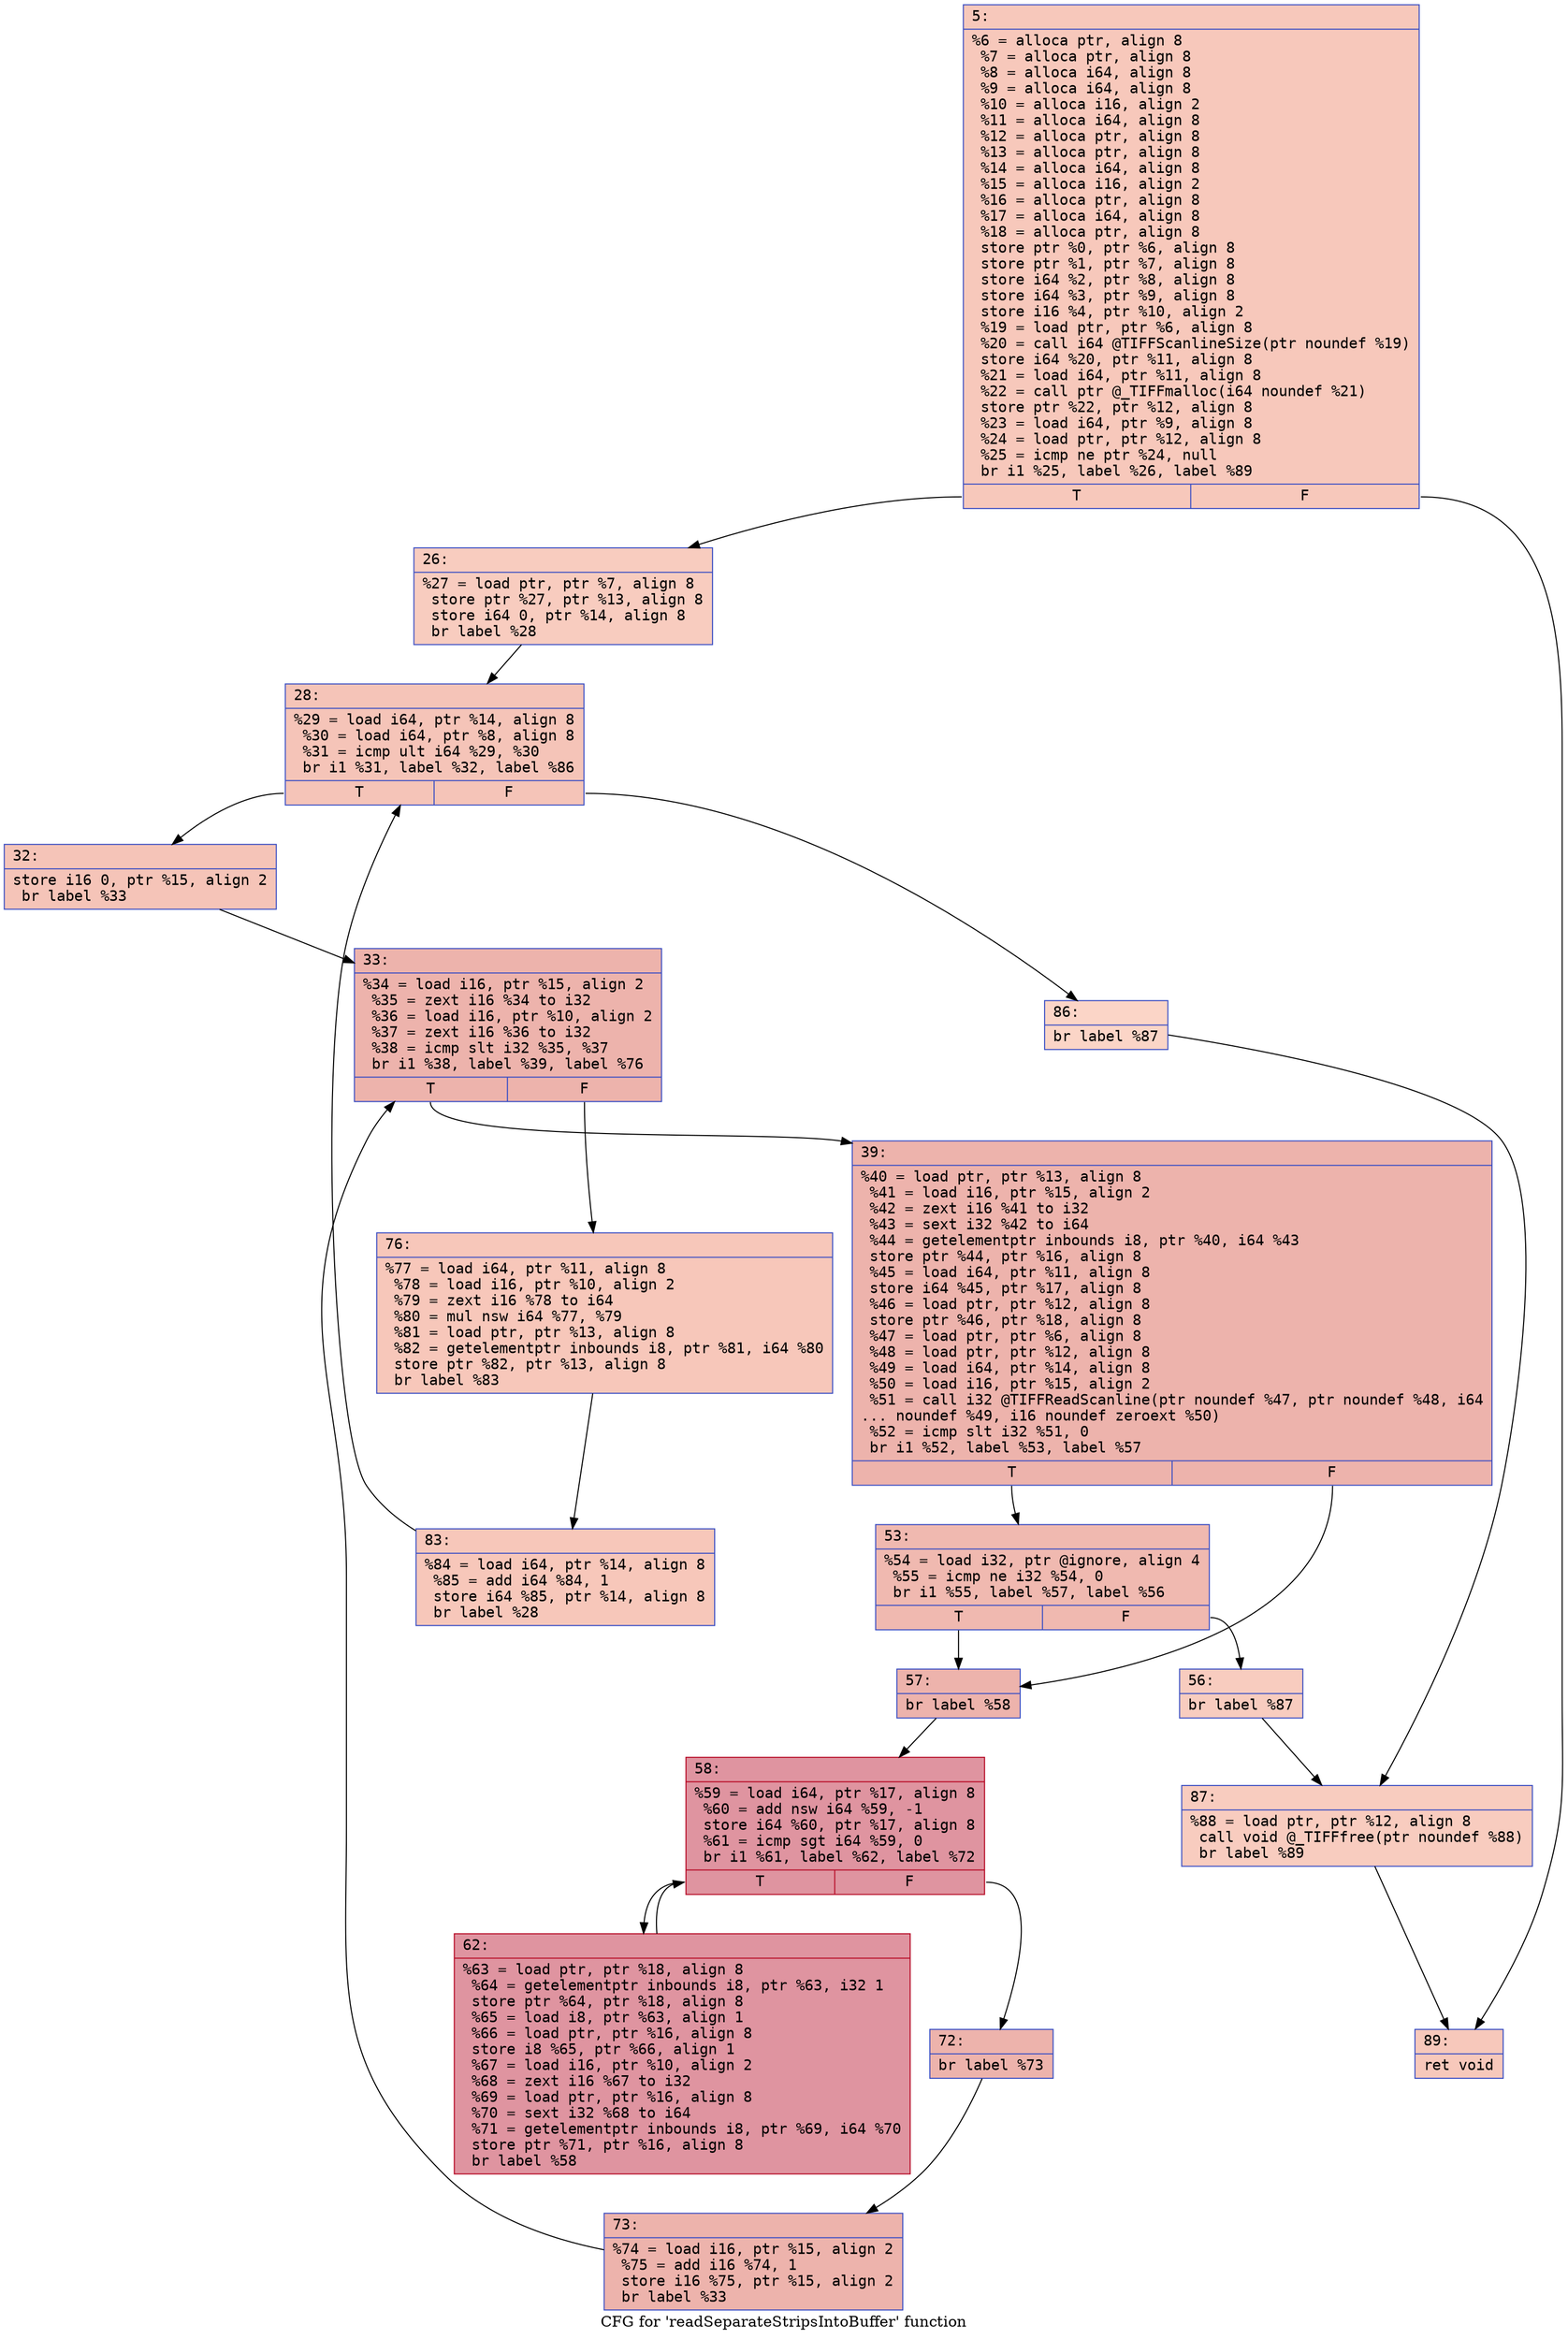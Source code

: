 digraph "CFG for 'readSeparateStripsIntoBuffer' function" {
	label="CFG for 'readSeparateStripsIntoBuffer' function";

	Node0x600001c4b930 [shape=record,color="#3d50c3ff", style=filled, fillcolor="#ed836670" fontname="Courier",label="{5:\l|  %6 = alloca ptr, align 8\l  %7 = alloca ptr, align 8\l  %8 = alloca i64, align 8\l  %9 = alloca i64, align 8\l  %10 = alloca i16, align 2\l  %11 = alloca i64, align 8\l  %12 = alloca ptr, align 8\l  %13 = alloca ptr, align 8\l  %14 = alloca i64, align 8\l  %15 = alloca i16, align 2\l  %16 = alloca ptr, align 8\l  %17 = alloca i64, align 8\l  %18 = alloca ptr, align 8\l  store ptr %0, ptr %6, align 8\l  store ptr %1, ptr %7, align 8\l  store i64 %2, ptr %8, align 8\l  store i64 %3, ptr %9, align 8\l  store i16 %4, ptr %10, align 2\l  %19 = load ptr, ptr %6, align 8\l  %20 = call i64 @TIFFScanlineSize(ptr noundef %19)\l  store i64 %20, ptr %11, align 8\l  %21 = load i64, ptr %11, align 8\l  %22 = call ptr @_TIFFmalloc(i64 noundef %21)\l  store ptr %22, ptr %12, align 8\l  %23 = load i64, ptr %9, align 8\l  %24 = load ptr, ptr %12, align 8\l  %25 = icmp ne ptr %24, null\l  br i1 %25, label %26, label %89\l|{<s0>T|<s1>F}}"];
	Node0x600001c4b930:s0 -> Node0x600001c4bcf0[tooltip="5 -> 26\nProbability 62.50%" ];
	Node0x600001c4b930:s1 -> Node0x600001c4c230[tooltip="5 -> 89\nProbability 37.50%" ];
	Node0x600001c4bcf0 [shape=record,color="#3d50c3ff", style=filled, fillcolor="#f08b6e70" fontname="Courier",label="{26:\l|  %27 = load ptr, ptr %7, align 8\l  store ptr %27, ptr %13, align 8\l  store i64 0, ptr %14, align 8\l  br label %28\l}"];
	Node0x600001c4bcf0 -> Node0x600001c4bd40[tooltip="26 -> 28\nProbability 100.00%" ];
	Node0x600001c4bd40 [shape=record,color="#3d50c3ff", style=filled, fillcolor="#e97a5f70" fontname="Courier",label="{28:\l|  %29 = load i64, ptr %14, align 8\l  %30 = load i64, ptr %8, align 8\l  %31 = icmp ult i64 %29, %30\l  br i1 %31, label %32, label %86\l|{<s0>T|<s1>F}}"];
	Node0x600001c4bd40:s0 -> Node0x600001c4bd90[tooltip="28 -> 32\nProbability 96.88%" ];
	Node0x600001c4bd40:s1 -> Node0x600001c4c190[tooltip="28 -> 86\nProbability 3.12%" ];
	Node0x600001c4bd90 [shape=record,color="#3d50c3ff", style=filled, fillcolor="#e97a5f70" fontname="Courier",label="{32:\l|  store i16 0, ptr %15, align 2\l  br label %33\l}"];
	Node0x600001c4bd90 -> Node0x600001c4bde0[tooltip="32 -> 33\nProbability 100.00%" ];
	Node0x600001c4bde0 [shape=record,color="#3d50c3ff", style=filled, fillcolor="#d6524470" fontname="Courier",label="{33:\l|  %34 = load i16, ptr %15, align 2\l  %35 = zext i16 %34 to i32\l  %36 = load i16, ptr %10, align 2\l  %37 = zext i16 %36 to i32\l  %38 = icmp slt i32 %35, %37\l  br i1 %38, label %39, label %76\l|{<s0>T|<s1>F}}"];
	Node0x600001c4bde0:s0 -> Node0x600001c4be30[tooltip="33 -> 39\nProbability 96.88%" ];
	Node0x600001c4bde0:s1 -> Node0x600001c4c0f0[tooltip="33 -> 76\nProbability 3.12%" ];
	Node0x600001c4be30 [shape=record,color="#3d50c3ff", style=filled, fillcolor="#d6524470" fontname="Courier",label="{39:\l|  %40 = load ptr, ptr %13, align 8\l  %41 = load i16, ptr %15, align 2\l  %42 = zext i16 %41 to i32\l  %43 = sext i32 %42 to i64\l  %44 = getelementptr inbounds i8, ptr %40, i64 %43\l  store ptr %44, ptr %16, align 8\l  %45 = load i64, ptr %11, align 8\l  store i64 %45, ptr %17, align 8\l  %46 = load ptr, ptr %12, align 8\l  store ptr %46, ptr %18, align 8\l  %47 = load ptr, ptr %6, align 8\l  %48 = load ptr, ptr %12, align 8\l  %49 = load i64, ptr %14, align 8\l  %50 = load i16, ptr %15, align 2\l  %51 = call i32 @TIFFReadScanline(ptr noundef %47, ptr noundef %48, i64\l... noundef %49, i16 noundef zeroext %50)\l  %52 = icmp slt i32 %51, 0\l  br i1 %52, label %53, label %57\l|{<s0>T|<s1>F}}"];
	Node0x600001c4be30:s0 -> Node0x600001c4be80[tooltip="39 -> 53\nProbability 37.50%" ];
	Node0x600001c4be30:s1 -> Node0x600001c4bf20[tooltip="39 -> 57\nProbability 62.50%" ];
	Node0x600001c4be80 [shape=record,color="#3d50c3ff", style=filled, fillcolor="#de614d70" fontname="Courier",label="{53:\l|  %54 = load i32, ptr @ignore, align 4\l  %55 = icmp ne i32 %54, 0\l  br i1 %55, label %57, label %56\l|{<s0>T|<s1>F}}"];
	Node0x600001c4be80:s0 -> Node0x600001c4bf20[tooltip="53 -> 57\nProbability 96.88%" ];
	Node0x600001c4be80:s1 -> Node0x600001c4bed0[tooltip="53 -> 56\nProbability 3.12%" ];
	Node0x600001c4bed0 [shape=record,color="#3d50c3ff", style=filled, fillcolor="#f08b6e70" fontname="Courier",label="{56:\l|  br label %87\l}"];
	Node0x600001c4bed0 -> Node0x600001c4c1e0[tooltip="56 -> 87\nProbability 100.00%" ];
	Node0x600001c4bf20 [shape=record,color="#3d50c3ff", style=filled, fillcolor="#d6524470" fontname="Courier",label="{57:\l|  br label %58\l}"];
	Node0x600001c4bf20 -> Node0x600001c4bf70[tooltip="57 -> 58\nProbability 100.00%" ];
	Node0x600001c4bf70 [shape=record,color="#b70d28ff", style=filled, fillcolor="#b70d2870" fontname="Courier",label="{58:\l|  %59 = load i64, ptr %17, align 8\l  %60 = add nsw i64 %59, -1\l  store i64 %60, ptr %17, align 8\l  %61 = icmp sgt i64 %59, 0\l  br i1 %61, label %62, label %72\l|{<s0>T|<s1>F}}"];
	Node0x600001c4bf70:s0 -> Node0x600001c4c000[tooltip="58 -> 62\nProbability 96.88%" ];
	Node0x600001c4bf70:s1 -> Node0x600001c4c050[tooltip="58 -> 72\nProbability 3.12%" ];
	Node0x600001c4c000 [shape=record,color="#b70d28ff", style=filled, fillcolor="#b70d2870" fontname="Courier",label="{62:\l|  %63 = load ptr, ptr %18, align 8\l  %64 = getelementptr inbounds i8, ptr %63, i32 1\l  store ptr %64, ptr %18, align 8\l  %65 = load i8, ptr %63, align 1\l  %66 = load ptr, ptr %16, align 8\l  store i8 %65, ptr %66, align 1\l  %67 = load i16, ptr %10, align 2\l  %68 = zext i16 %67 to i32\l  %69 = load ptr, ptr %16, align 8\l  %70 = sext i32 %68 to i64\l  %71 = getelementptr inbounds i8, ptr %69, i64 %70\l  store ptr %71, ptr %16, align 8\l  br label %58\l}"];
	Node0x600001c4c000 -> Node0x600001c4bf70[tooltip="62 -> 58\nProbability 100.00%" ];
	Node0x600001c4c050 [shape=record,color="#3d50c3ff", style=filled, fillcolor="#d6524470" fontname="Courier",label="{72:\l|  br label %73\l}"];
	Node0x600001c4c050 -> Node0x600001c4c0a0[tooltip="72 -> 73\nProbability 100.00%" ];
	Node0x600001c4c0a0 [shape=record,color="#3d50c3ff", style=filled, fillcolor="#d6524470" fontname="Courier",label="{73:\l|  %74 = load i16, ptr %15, align 2\l  %75 = add i16 %74, 1\l  store i16 %75, ptr %15, align 2\l  br label %33\l}"];
	Node0x600001c4c0a0 -> Node0x600001c4bde0[tooltip="73 -> 33\nProbability 100.00%" ];
	Node0x600001c4c0f0 [shape=record,color="#3d50c3ff", style=filled, fillcolor="#ec7f6370" fontname="Courier",label="{76:\l|  %77 = load i64, ptr %11, align 8\l  %78 = load i16, ptr %10, align 2\l  %79 = zext i16 %78 to i64\l  %80 = mul nsw i64 %77, %79\l  %81 = load ptr, ptr %13, align 8\l  %82 = getelementptr inbounds i8, ptr %81, i64 %80\l  store ptr %82, ptr %13, align 8\l  br label %83\l}"];
	Node0x600001c4c0f0 -> Node0x600001c4c140[tooltip="76 -> 83\nProbability 100.00%" ];
	Node0x600001c4c140 [shape=record,color="#3d50c3ff", style=filled, fillcolor="#ec7f6370" fontname="Courier",label="{83:\l|  %84 = load i64, ptr %14, align 8\l  %85 = add i64 %84, 1\l  store i64 %85, ptr %14, align 8\l  br label %28\l}"];
	Node0x600001c4c140 -> Node0x600001c4bd40[tooltip="83 -> 28\nProbability 100.00%" ];
	Node0x600001c4c190 [shape=record,color="#3d50c3ff", style=filled, fillcolor="#f5a08170" fontname="Courier",label="{86:\l|  br label %87\l}"];
	Node0x600001c4c190 -> Node0x600001c4c1e0[tooltip="86 -> 87\nProbability 100.00%" ];
	Node0x600001c4c1e0 [shape=record,color="#3d50c3ff", style=filled, fillcolor="#f08b6e70" fontname="Courier",label="{87:\l|  %88 = load ptr, ptr %12, align 8\l  call void @_TIFFfree(ptr noundef %88)\l  br label %89\l}"];
	Node0x600001c4c1e0 -> Node0x600001c4c230[tooltip="87 -> 89\nProbability 100.00%" ];
	Node0x600001c4c230 [shape=record,color="#3d50c3ff", style=filled, fillcolor="#ed836670" fontname="Courier",label="{89:\l|  ret void\l}"];
}
